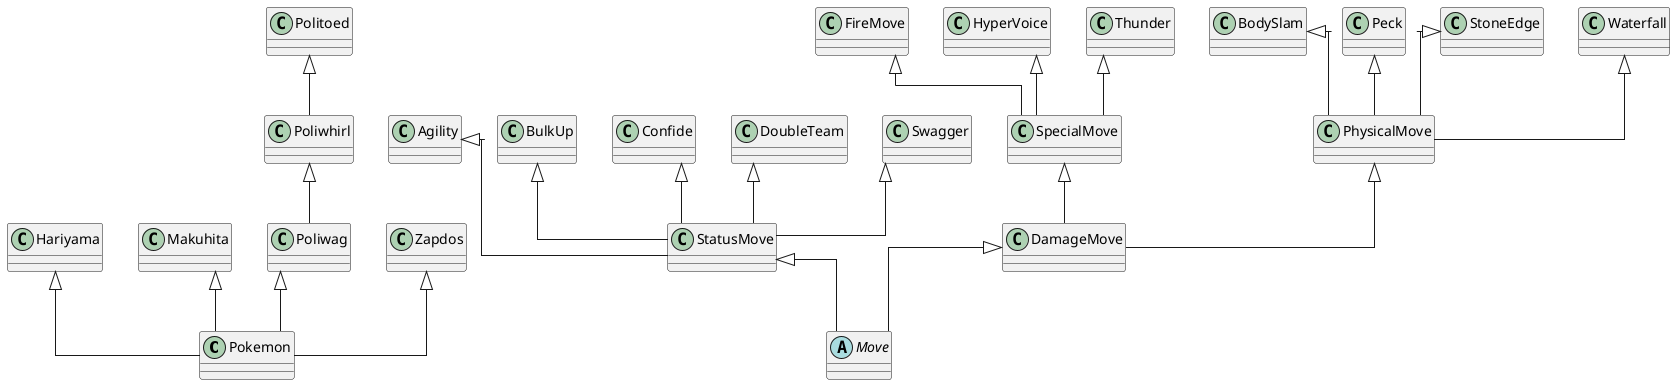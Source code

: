 @startuml
top to bottom direction
skinparam linetype ortho

class Pokemon
abstract class Move









class Hariyama
Hariyama <|-- Pokemon

class Makuhita
Makuhita <|-- Pokemon



class Poliwag
Poliwag <|-- Pokemon

class Poliwhirl
Poliwhirl <|-- Poliwag

class Politoed
Politoed <|-- Poliwhirl


class Zapdos 
Zapdos <|-- Pokemon




class StatusMove
StatusMove <|-- Move
class DamageMove
DamageMove <|-- Move
class SpecialMove
SpecialMove <|-- DamageMove
class PhysicalMove
PhysicalMove <|-- DamageMove
class FireMove
FireMove <|-- SpecialMove

class Agility
Agility <|-- StatusMove
class BulkUp
BulkUp <|-- StatusMove
class Confide
Confide <|-- StatusMove
class DoubleTeam
DoubleTeam <|-- StatusMove
class Swagger
Swagger <|-- StatusMove


class HyperVoice
HyperVoice <|-- SpecialMove
class Thunder
Thunder <|-- SpecialMove


class BodySlam
BodySlam <|-- PhysicalMove
class Peck
Peck <|-- PhysicalMove
class StoneEdge
StoneEdge <|-- PhysicalMove
class Waterfall
Waterfall <|-- PhysicalMove





@enduml
